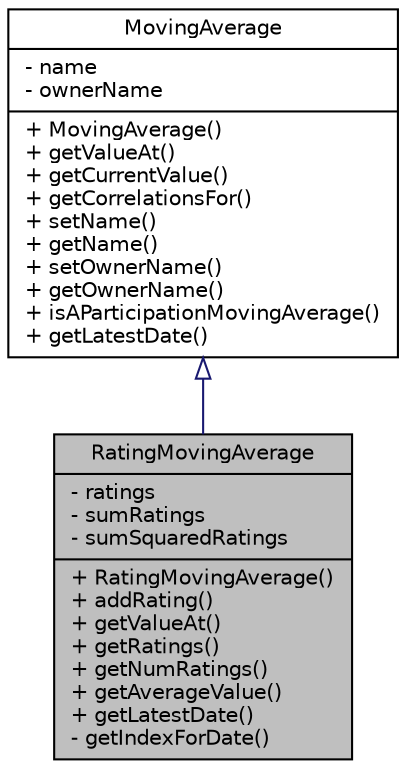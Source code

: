 digraph G
{
  edge [fontname="Helvetica",fontsize="10",labelfontname="Helvetica",labelfontsize="10"];
  node [fontname="Helvetica",fontsize="10",shape=record];
  Node1 [label="{RatingMovingAverage\n|- ratings\l- sumRatings\l- sumSquaredRatings\l|+ RatingMovingAverage()\l+ addRating()\l+ getValueAt()\l+ getRatings()\l+ getNumRatings()\l+ getAverageValue()\l+ getLatestDate()\l- getIndexForDate()\l}",height=0.2,width=0.4,color="black", fillcolor="grey75", style="filled" fontcolor="black"];
  Node2 -> Node1 [dir=back,color="midnightblue",fontsize="10",style="solid",arrowtail="empty",fontname="Helvetica"];
  Node2 [label="{MovingAverage\n|- name\l- ownerName\l|+ MovingAverage()\l+ getValueAt()\l+ getCurrentValue()\l+ getCorrelationsFor()\l+ setName()\l+ getName()\l+ setOwnerName()\l+ getOwnerName()\l+ isAParticipationMovingAverage()\l+ getLatestDate()\l}",height=0.2,width=0.4,color="black", fillcolor="white", style="filled",URL="$class_moving_average.html"];
}
